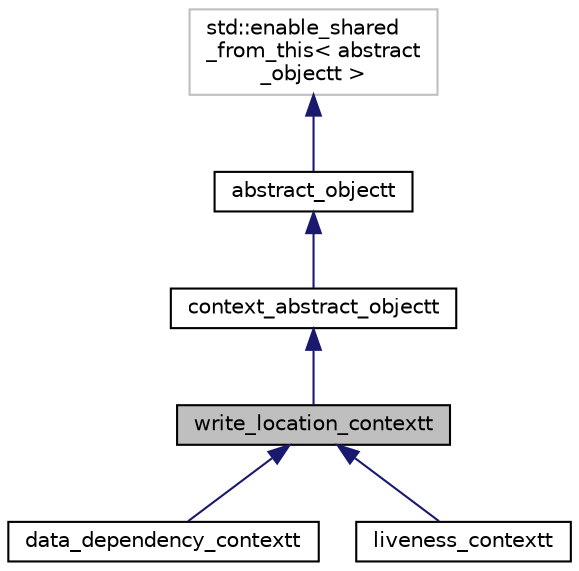 digraph "write_location_contextt"
{
 // LATEX_PDF_SIZE
  bgcolor="transparent";
  edge [fontname="Helvetica",fontsize="10",labelfontname="Helvetica",labelfontsize="10"];
  node [fontname="Helvetica",fontsize="10",shape=record];
  Node1 [label="write_location_contextt",height=0.2,width=0.4,color="black", fillcolor="grey75", style="filled", fontcolor="black",tooltip="General implementation of an abstract_objectt which tracks the last written locations for a given abs..."];
  Node2 -> Node1 [dir="back",color="midnightblue",fontsize="10",style="solid",fontname="Helvetica"];
  Node2 [label="context_abstract_objectt",height=0.2,width=0.4,color="black",URL="$classcontext__abstract__objectt.html",tooltip=" "];
  Node3 -> Node2 [dir="back",color="midnightblue",fontsize="10",style="solid",fontname="Helvetica"];
  Node3 [label="abstract_objectt",height=0.2,width=0.4,color="black",URL="$classabstract__objectt.html",tooltip=" "];
  Node4 -> Node3 [dir="back",color="midnightblue",fontsize="10",style="solid",fontname="Helvetica"];
  Node4 [label="std::enable_shared\l_from_this\< abstract\l_objectt \>",height=0.2,width=0.4,color="grey75",tooltip=" "];
  Node1 -> Node5 [dir="back",color="midnightblue",fontsize="10",style="solid",fontname="Helvetica"];
  Node5 [label="data_dependency_contextt",height=0.2,width=0.4,color="black",URL="$classdata__dependency__contextt.html",tooltip=" "];
  Node1 -> Node6 [dir="back",color="midnightblue",fontsize="10",style="solid",fontname="Helvetica"];
  Node6 [label="liveness_contextt",height=0.2,width=0.4,color="black",URL="$classliveness__contextt.html",tooltip="General implementation of an abstract_objectt which tracks the last written locations for a given abs..."];
}
